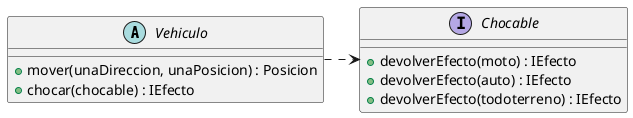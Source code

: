 @startuml

abstract class Vehiculo {
    + mover(unaDireccion, unaPosicion) : Posicion
    + chocar(chocable) : IEfecto
}

interface Chocable {
    + devolverEfecto(moto) : IEfecto
    + devolverEfecto(auto) : IEfecto
    + devolverEfecto(todoterreno) : IEfecto
}

Vehiculo .> Chocable

@enduml